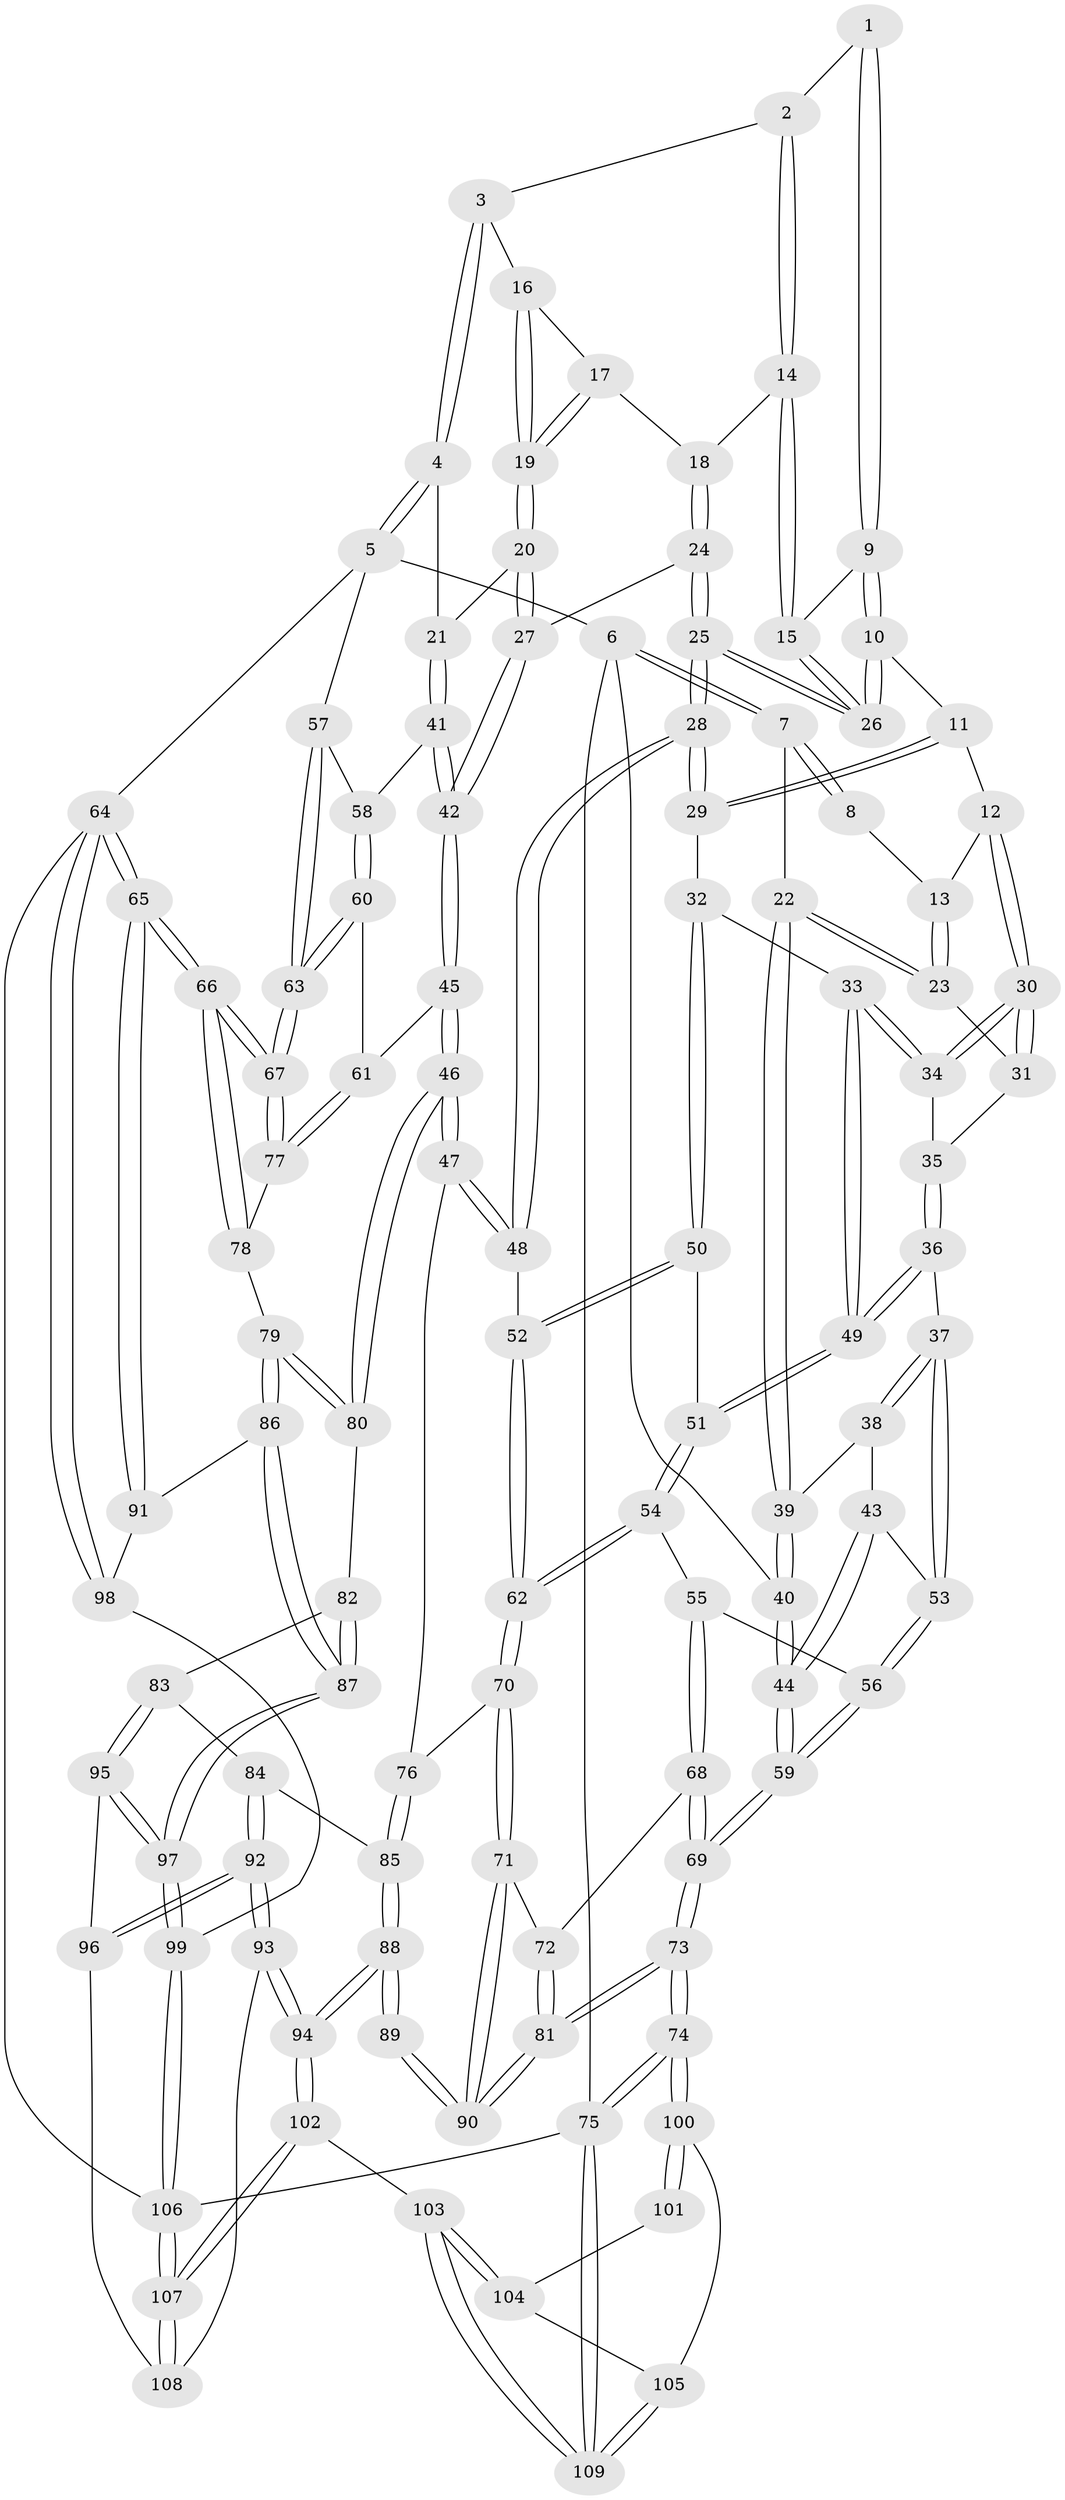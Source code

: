 // Generated by graph-tools (version 1.1) at 2025/17/03/09/25 04:17:16]
// undirected, 109 vertices, 269 edges
graph export_dot {
graph [start="1"]
  node [color=gray90,style=filled];
  1 [pos="+0.3576214816205868+0"];
  2 [pos="+0.61732528503215+0"];
  3 [pos="+0.6815490878067098+0"];
  4 [pos="+1+0"];
  5 [pos="+1+0"];
  6 [pos="+0+0"];
  7 [pos="+0+0"];
  8 [pos="+0.3462537962351979+0"];
  9 [pos="+0.41179890368265126+0"];
  10 [pos="+0.4261212096560663+0.08952821029491978"];
  11 [pos="+0.42123550754389094+0.09256697735439323"];
  12 [pos="+0.33971627387191056+0.1029109216325849"];
  13 [pos="+0.29819319451930154+0.023167578969769145"];
  14 [pos="+0.5616397195021451+0.034907940830507966"];
  15 [pos="+0.5380146381624974+0.058767560443827256"];
  16 [pos="+0.6995928600161817+0"];
  17 [pos="+0.6399710602005804+0.07559854601088865"];
  18 [pos="+0.6182559162745556+0.08120843304600829"];
  19 [pos="+0.7211566323125985+0.08378012327092185"];
  20 [pos="+0.7309019109437321+0.0979821365301886"];
  21 [pos="+0.8281715089718925+0.12125064491640254"];
  22 [pos="+0.14990321400788045+0.09424801987718696"];
  23 [pos="+0.16232143440305688+0.09756356876603245"];
  24 [pos="+0.6421411201300378+0.18065385228048128"];
  25 [pos="+0.5419821465246198+0.2156995324293175"];
  26 [pos="+0.5035767505414294+0.10143238450225654"];
  27 [pos="+0.6445151402468846+0.18102728294756468"];
  28 [pos="+0.5146698271612972+0.2683027253203455"];
  29 [pos="+0.4128053969605027+0.195501352858511"];
  30 [pos="+0.2942381969010135+0.17484093044402557"];
  31 [pos="+0.1868759694008582+0.11710850561047251"];
  32 [pos="+0.3144609718773048+0.21065980345456964"];
  33 [pos="+0.2994705246029122+0.1940532784709688"];
  34 [pos="+0.29755323445081855+0.18863516649040055"];
  35 [pos="+0.19334999880884624+0.21562948199118465"];
  36 [pos="+0.17145857681885568+0.2640795113737567"];
  37 [pos="+0.13289174712139706+0.25587531693176446"];
  38 [pos="+0.09961762783572728+0.18174767249041376"];
  39 [pos="+0.09945535049726066+0.17198177494489653"];
  40 [pos="+0+0.09749569477027308"];
  41 [pos="+0.8171351510119643+0.29539549398952525"];
  42 [pos="+0.7985963026853381+0.31975993888483956"];
  43 [pos="+0.017942565162668008+0.2534080270214012"];
  44 [pos="+0+0.23452782340594114"];
  45 [pos="+0.7764901607836422+0.40573751283651177"];
  46 [pos="+0.6208871048108123+0.4764467229609913"];
  47 [pos="+0.5781696637640429+0.466925577281222"];
  48 [pos="+0.501938310335641+0.38883380104754905"];
  49 [pos="+0.1962206421418284+0.27899753887962636"];
  50 [pos="+0.3513322542006559+0.3533300969888688"];
  51 [pos="+0.2140643687382682+0.3187820665705032"];
  52 [pos="+0.37314344284490575+0.3789470607942732"];
  53 [pos="+0.08307880024406772+0.3210122614680477"];
  54 [pos="+0.14082884856544944+0.41900483534156624"];
  55 [pos="+0.1315952011230641+0.4166691622069946"];
  56 [pos="+0.07391885297685412+0.38074903394583937"];
  57 [pos="+1+0.15349519607277373"];
  58 [pos="+0.8717153554367029+0.2816808425587316"];
  59 [pos="+0+0.44523422034339094"];
  60 [pos="+1+0.39250022306973764"];
  61 [pos="+0.7805027743056362+0.408482566311726"];
  62 [pos="+0.23905424157015662+0.5131611279960094"];
  63 [pos="+1+0.3963852671520894"];
  64 [pos="+1+0.9474924990986503"];
  65 [pos="+1+0.7364629812555745"];
  66 [pos="+1+0.7177350075120336"];
  67 [pos="+1+0.41042666253700444"];
  68 [pos="+0.05546207433560236+0.5295223053037684"];
  69 [pos="+0+0.4481049129407767"];
  70 [pos="+0.23563161644841865+0.597902495837845"];
  71 [pos="+0.2239010389444619+0.6302539187285837"];
  72 [pos="+0.08894264129754646+0.5703327591629473"];
  73 [pos="+0+0.7850993980732492"];
  74 [pos="+0+0.828970507229263"];
  75 [pos="+0+1"];
  76 [pos="+0.5100460044975167+0.5426953760447164"];
  77 [pos="+0.8700628113895356+0.5112863204125881"];
  78 [pos="+0.8763395183933486+0.5243583931256119"];
  79 [pos="+0.8457184583332337+0.7003818659184937"];
  80 [pos="+0.6533029296860542+0.5869148299556087"];
  81 [pos="+0+0.7666308531317939"];
  82 [pos="+0.6493443481054618+0.6179831689380171"];
  83 [pos="+0.5959670871725818+0.7630367732323803"];
  84 [pos="+0.5242121431422717+0.7621506957601349"];
  85 [pos="+0.440586567477824+0.7172162010351598"];
  86 [pos="+0.862475245794649+0.7451010305833946"];
  87 [pos="+0.780647019224176+0.8178987263432331"];
  88 [pos="+0.3180606117038329+0.7585429804730521"];
  89 [pos="+0.25203473687609984+0.7115343649202444"];
  90 [pos="+0.2242926063507218+0.6500173918917167"];
  91 [pos="+0.9140267151139172+0.7526750130763875"];
  92 [pos="+0.48956847266320014+0.8917687910994789"];
  93 [pos="+0.4837502732486322+0.9002328556015987"];
  94 [pos="+0.36765396018767477+1"];
  95 [pos="+0.6285789938204569+0.8032123929117226"];
  96 [pos="+0.5943355726392723+0.85572200418471"];
  97 [pos="+0.7539199513588842+0.854450842641969"];
  98 [pos="+0.9174639809102048+0.9239884322782614"];
  99 [pos="+0.7654553627846317+0.9927904371812873"];
  100 [pos="+0+0.8389031718224558"];
  101 [pos="+0.1738412707958422+0.787981883652889"];
  102 [pos="+0.35545981201877497+1"];
  103 [pos="+0.27422321889742246+1"];
  104 [pos="+0.16530386293037425+0.8360238206537145"];
  105 [pos="+0.11277016939822261+0.9029050100609051"];
  106 [pos="+0.7144055928352775+1"];
  107 [pos="+0.6619354967710948+1"];
  108 [pos="+0.5887725986570725+0.9056856122059361"];
  109 [pos="+0.2598584189130033+1"];
  1 -- 2;
  1 -- 9;
  1 -- 9;
  2 -- 3;
  2 -- 14;
  2 -- 14;
  3 -- 4;
  3 -- 4;
  3 -- 16;
  4 -- 5;
  4 -- 5;
  4 -- 21;
  5 -- 6;
  5 -- 57;
  5 -- 64;
  6 -- 7;
  6 -- 7;
  6 -- 40;
  6 -- 75;
  7 -- 8;
  7 -- 8;
  7 -- 22;
  8 -- 13;
  9 -- 10;
  9 -- 10;
  9 -- 15;
  10 -- 11;
  10 -- 26;
  10 -- 26;
  11 -- 12;
  11 -- 29;
  11 -- 29;
  12 -- 13;
  12 -- 30;
  12 -- 30;
  13 -- 23;
  13 -- 23;
  14 -- 15;
  14 -- 15;
  14 -- 18;
  15 -- 26;
  15 -- 26;
  16 -- 17;
  16 -- 19;
  16 -- 19;
  17 -- 18;
  17 -- 19;
  17 -- 19;
  18 -- 24;
  18 -- 24;
  19 -- 20;
  19 -- 20;
  20 -- 21;
  20 -- 27;
  20 -- 27;
  21 -- 41;
  21 -- 41;
  22 -- 23;
  22 -- 23;
  22 -- 39;
  22 -- 39;
  23 -- 31;
  24 -- 25;
  24 -- 25;
  24 -- 27;
  25 -- 26;
  25 -- 26;
  25 -- 28;
  25 -- 28;
  27 -- 42;
  27 -- 42;
  28 -- 29;
  28 -- 29;
  28 -- 48;
  28 -- 48;
  29 -- 32;
  30 -- 31;
  30 -- 31;
  30 -- 34;
  30 -- 34;
  31 -- 35;
  32 -- 33;
  32 -- 50;
  32 -- 50;
  33 -- 34;
  33 -- 34;
  33 -- 49;
  33 -- 49;
  34 -- 35;
  35 -- 36;
  35 -- 36;
  36 -- 37;
  36 -- 49;
  36 -- 49;
  37 -- 38;
  37 -- 38;
  37 -- 53;
  37 -- 53;
  38 -- 39;
  38 -- 43;
  39 -- 40;
  39 -- 40;
  40 -- 44;
  40 -- 44;
  41 -- 42;
  41 -- 42;
  41 -- 58;
  42 -- 45;
  42 -- 45;
  43 -- 44;
  43 -- 44;
  43 -- 53;
  44 -- 59;
  44 -- 59;
  45 -- 46;
  45 -- 46;
  45 -- 61;
  46 -- 47;
  46 -- 47;
  46 -- 80;
  46 -- 80;
  47 -- 48;
  47 -- 48;
  47 -- 76;
  48 -- 52;
  49 -- 51;
  49 -- 51;
  50 -- 51;
  50 -- 52;
  50 -- 52;
  51 -- 54;
  51 -- 54;
  52 -- 62;
  52 -- 62;
  53 -- 56;
  53 -- 56;
  54 -- 55;
  54 -- 62;
  54 -- 62;
  55 -- 56;
  55 -- 68;
  55 -- 68;
  56 -- 59;
  56 -- 59;
  57 -- 58;
  57 -- 63;
  57 -- 63;
  58 -- 60;
  58 -- 60;
  59 -- 69;
  59 -- 69;
  60 -- 61;
  60 -- 63;
  60 -- 63;
  61 -- 77;
  61 -- 77;
  62 -- 70;
  62 -- 70;
  63 -- 67;
  63 -- 67;
  64 -- 65;
  64 -- 65;
  64 -- 98;
  64 -- 98;
  64 -- 106;
  65 -- 66;
  65 -- 66;
  65 -- 91;
  65 -- 91;
  66 -- 67;
  66 -- 67;
  66 -- 78;
  66 -- 78;
  67 -- 77;
  67 -- 77;
  68 -- 69;
  68 -- 69;
  68 -- 72;
  69 -- 73;
  69 -- 73;
  70 -- 71;
  70 -- 71;
  70 -- 76;
  71 -- 72;
  71 -- 90;
  71 -- 90;
  72 -- 81;
  72 -- 81;
  73 -- 74;
  73 -- 74;
  73 -- 81;
  73 -- 81;
  74 -- 75;
  74 -- 75;
  74 -- 100;
  74 -- 100;
  75 -- 109;
  75 -- 109;
  75 -- 106;
  76 -- 85;
  76 -- 85;
  77 -- 78;
  78 -- 79;
  79 -- 80;
  79 -- 80;
  79 -- 86;
  79 -- 86;
  80 -- 82;
  81 -- 90;
  81 -- 90;
  82 -- 83;
  82 -- 87;
  82 -- 87;
  83 -- 84;
  83 -- 95;
  83 -- 95;
  84 -- 85;
  84 -- 92;
  84 -- 92;
  85 -- 88;
  85 -- 88;
  86 -- 87;
  86 -- 87;
  86 -- 91;
  87 -- 97;
  87 -- 97;
  88 -- 89;
  88 -- 89;
  88 -- 94;
  88 -- 94;
  89 -- 90;
  89 -- 90;
  91 -- 98;
  92 -- 93;
  92 -- 93;
  92 -- 96;
  92 -- 96;
  93 -- 94;
  93 -- 94;
  93 -- 108;
  94 -- 102;
  94 -- 102;
  95 -- 96;
  95 -- 97;
  95 -- 97;
  96 -- 108;
  97 -- 99;
  97 -- 99;
  98 -- 99;
  99 -- 106;
  99 -- 106;
  100 -- 101;
  100 -- 101;
  100 -- 105;
  101 -- 104;
  102 -- 103;
  102 -- 107;
  102 -- 107;
  103 -- 104;
  103 -- 104;
  103 -- 109;
  103 -- 109;
  104 -- 105;
  105 -- 109;
  105 -- 109;
  106 -- 107;
  106 -- 107;
  107 -- 108;
  107 -- 108;
}
